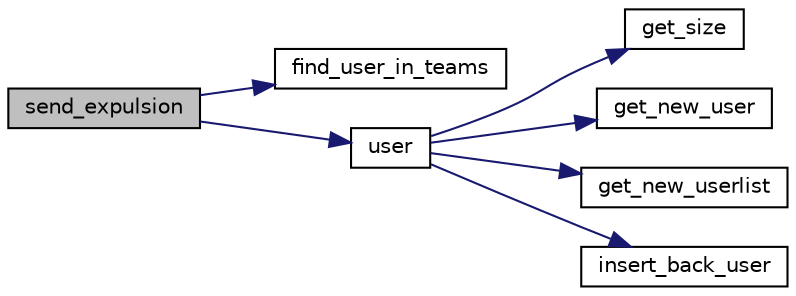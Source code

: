 digraph "send_expulsion"
{
  edge [fontname="Helvetica",fontsize="10",labelfontname="Helvetica",labelfontsize="10"];
  node [fontname="Helvetica",fontsize="10",shape=record];
  rankdir="LR";
  Node48 [label="send_expulsion",height=0.2,width=0.4,color="black", fillcolor="grey75", style="filled", fontcolor="black"];
  Node48 -> Node49 [color="midnightblue",fontsize="10",style="solid",fontname="Helvetica"];
  Node49 [label="find_user_in_teams",height=0.2,width=0.4,color="black", fillcolor="white", style="filled",URL="$find__list_8c.html#acd187da9c982bdcd9e7b547c9fe44d0e"];
  Node48 -> Node50 [color="midnightblue",fontsize="10",style="solid",fontname="Helvetica"];
  Node50 [label="user",height=0.2,width=0.4,color="black", fillcolor="white", style="filled",URL="$rfc__cmds0_8c.html#a1c883dcd73a625782b2a8fe752af3430"];
  Node50 -> Node51 [color="midnightblue",fontsize="10",style="solid",fontname="Helvetica"];
  Node51 [label="get_size",height=0.2,width=0.4,color="black", fillcolor="white", style="filled",URL="$lists__finders_8c.html#a5c9b2cd4523b5cc43326163d534225d9"];
  Node50 -> Node52 [color="midnightblue",fontsize="10",style="solid",fontname="Helvetica"];
  Node52 [label="get_new_user",height=0.2,width=0.4,color="black", fillcolor="white", style="filled",URL="$user__list_8c.html#ace045c243817cc0c9885bdf3b41263c0"];
  Node50 -> Node53 [color="midnightblue",fontsize="10",style="solid",fontname="Helvetica"];
  Node53 [label="get_new_userlist",height=0.2,width=0.4,color="black", fillcolor="white", style="filled",URL="$user__list_8c.html#a1cf3d818bc2607cb0f69c043dba3c039"];
  Node50 -> Node54 [color="midnightblue",fontsize="10",style="solid",fontname="Helvetica"];
  Node54 [label="insert_back_user",height=0.2,width=0.4,color="black", fillcolor="white", style="filled",URL="$user__list_8c.html#a2b16f778b01689e31ef5530b66d41390"];
}
